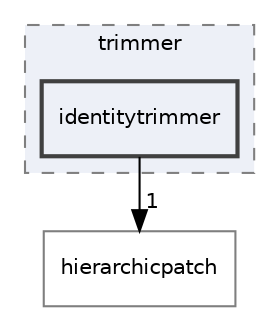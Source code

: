 digraph "identitytrimmer"
{
 // LATEX_PDF_SIZE
  edge [fontname="Helvetica",fontsize="10",labelfontname="Helvetica",labelfontsize="10"];
  node [fontname="Helvetica",fontsize="10",shape=record];
  compound=true
  subgraph clusterdir_7d0c370ab440c4b4f78419bfc8c93eb8 {
    graph [ bgcolor="#edf0f7", pencolor="grey50", style="filled,dashed,", label="trimmer", fontname="Helvetica", fontsize="10", URL="dir_7d0c370ab440c4b4f78419bfc8c93eb8.html"]
  dir_aa3557bd66a6784b3b9e663253e8d0ba [shape=box, label="identitytrimmer", style="filled,bold,", fillcolor="#edf0f7", color="grey25", URL="dir_aa3557bd66a6784b3b9e663253e8d0ba.html"];
  }
  dir_12fc9e68aad46ae2d80ba50ef1c96d76 [shape=box, label="hierarchicpatch", style="", fillcolor="#edf0f7", color="grey50", URL="dir_12fc9e68aad46ae2d80ba50ef1c96d76.html"];
  dir_aa3557bd66a6784b3b9e663253e8d0ba->dir_12fc9e68aad46ae2d80ba50ef1c96d76 [headlabel="1", labeldistance=1.5 headhref="dir_000009_000007.html"];
}
